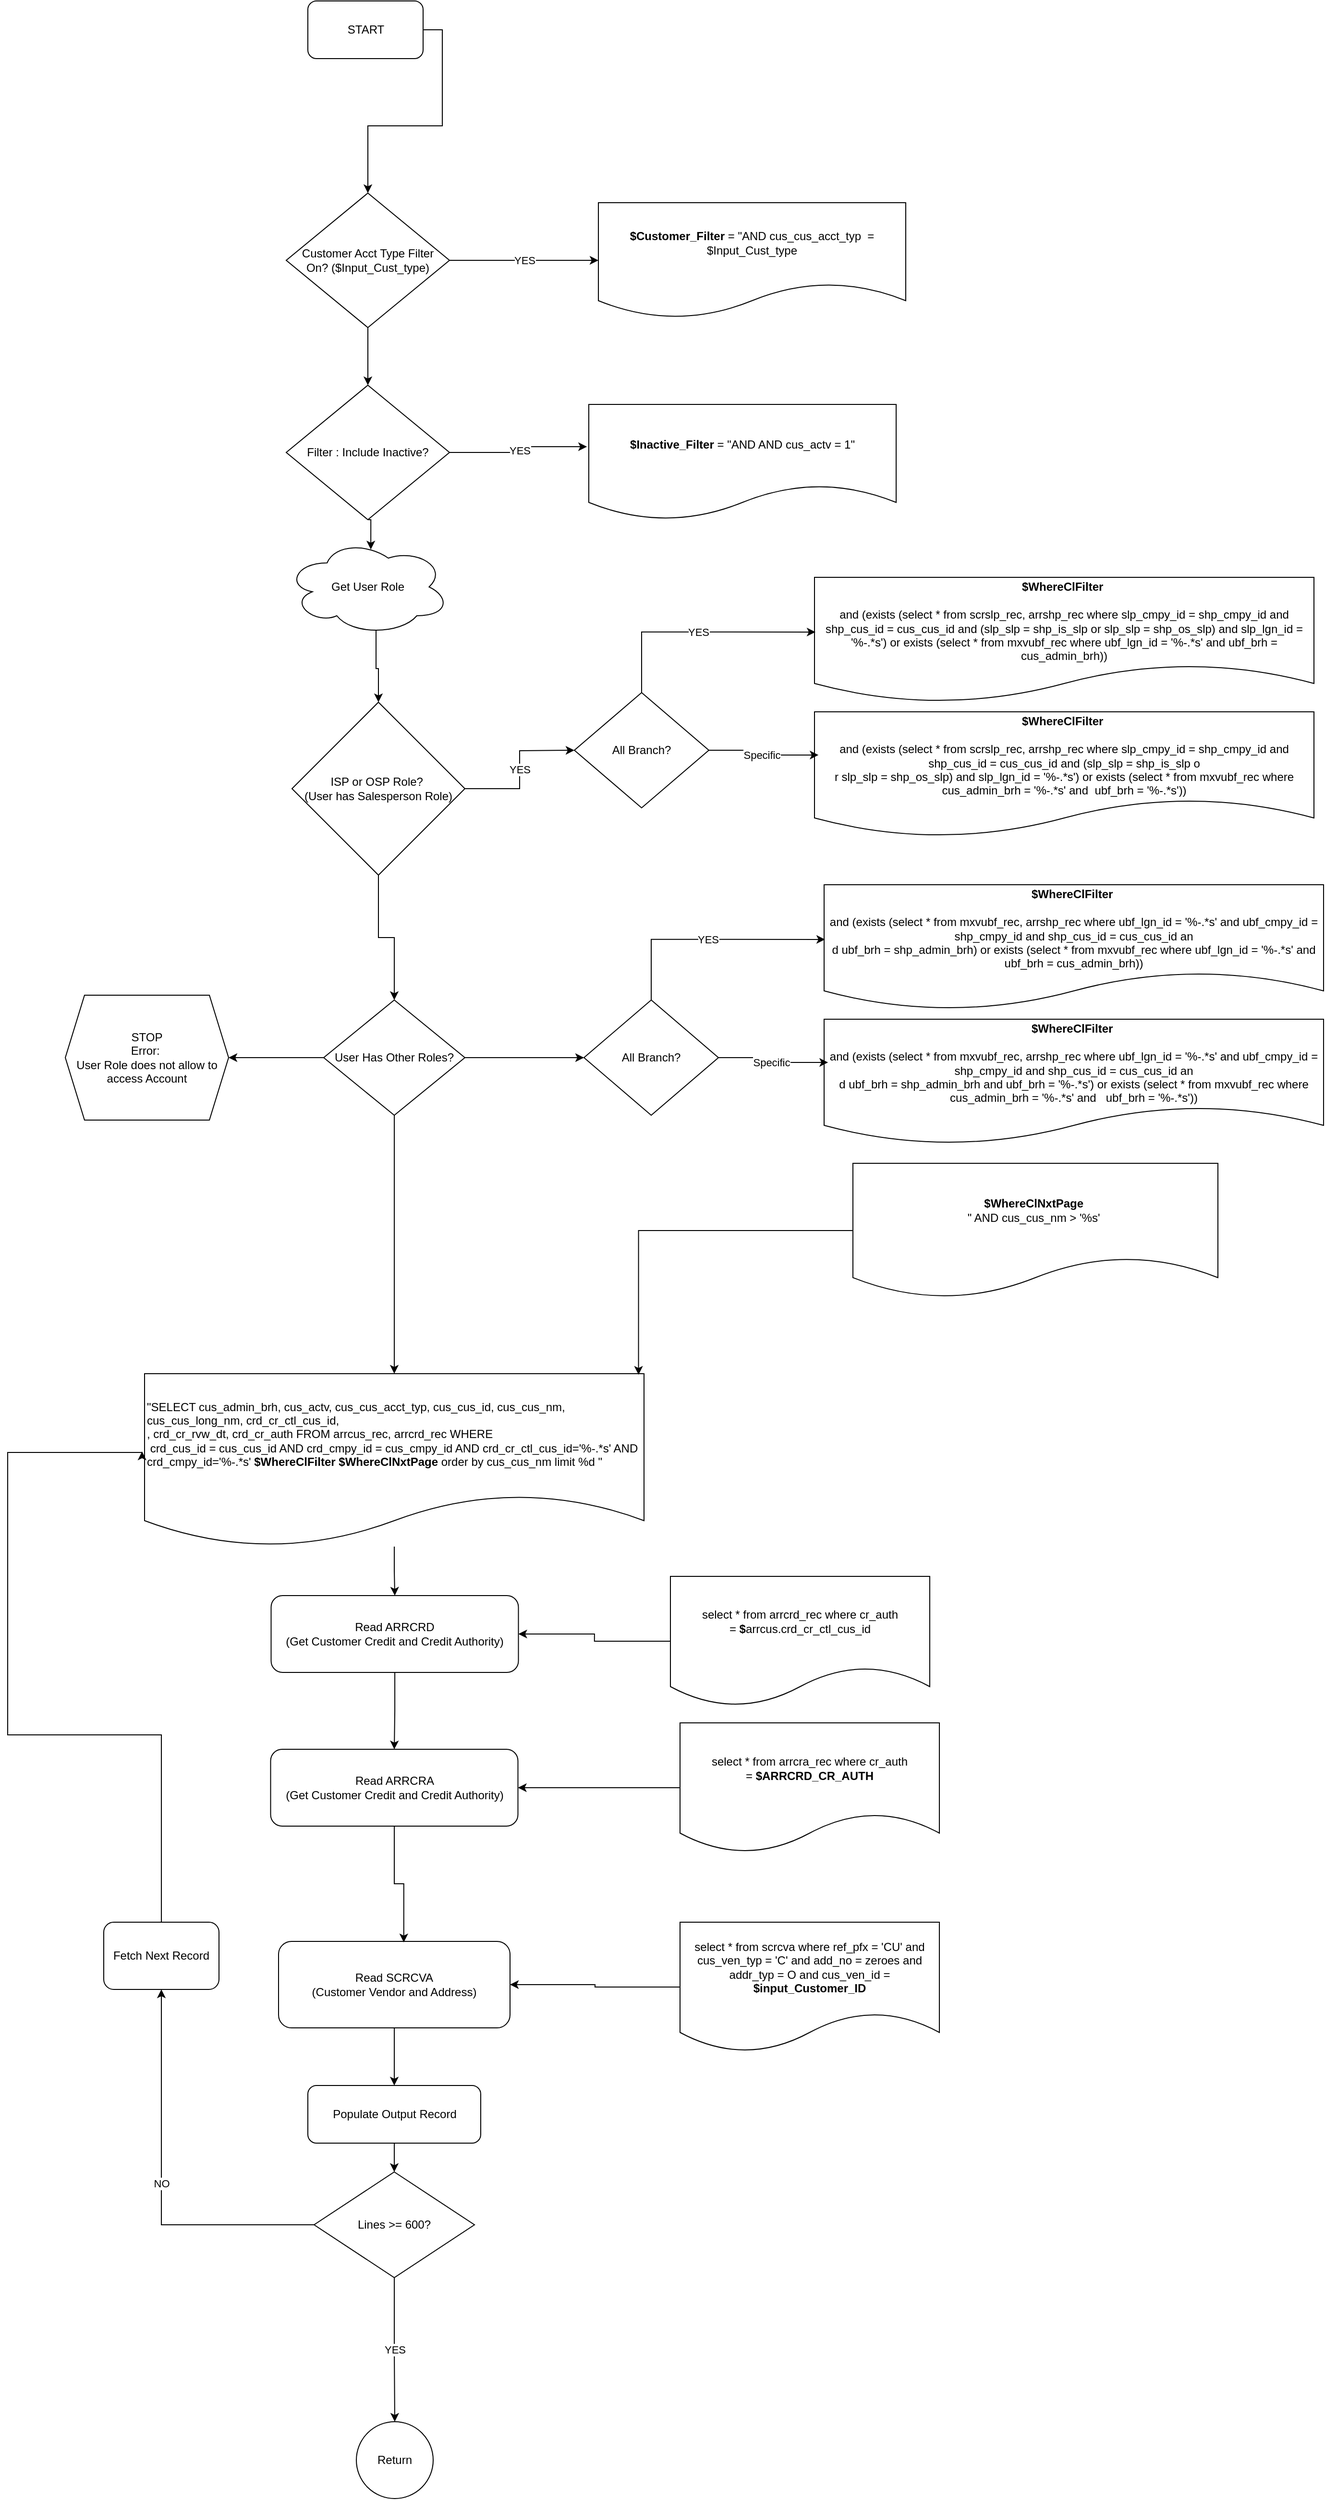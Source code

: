 <mxfile version="26.0.5">
  <diagram name="Page-1" id="2q4WQ-y5YPMEOby6-Ocd">
    <mxGraphModel dx="1426" dy="1891" grid="1" gridSize="10" guides="1" tooltips="1" connect="1" arrows="1" fold="1" page="1" pageScale="1" pageWidth="1700" pageHeight="1100" math="0" shadow="0">
      <root>
        <mxCell id="0" />
        <mxCell id="1" parent="0" />
        <mxCell id="PUY2As8JfxjbPaMjvpyU-1" value="START" style="rounded=1;whiteSpace=wrap;html=1;" parent="1" vertex="1">
          <mxGeometry x="382.5" y="-520" width="120" height="60" as="geometry" />
        </mxCell>
        <mxCell id="Df34wnRem0RogNqcHzMV-18" style="edgeStyle=orthogonalEdgeStyle;rounded=0;orthogonalLoop=1;jettySize=auto;html=1;" parent="1" source="PUY2As8JfxjbPaMjvpyU-2" target="TeINZwC1lMt_KERLXiga-9" edge="1">
          <mxGeometry relative="1" as="geometry">
            <mxPoint x="470" y="1180" as="targetPoint" />
          </mxGeometry>
        </mxCell>
        <mxCell id="PUY2As8JfxjbPaMjvpyU-2" value="&lt;div&gt;&quot;SELECT cus_admin_brh, cus_actv, cus_cus_acct_typ, cus_cus_id, cus_cus_nm, cus_cus_long_nm,&amp;nbsp;crd_cr_ctl_cus_id,&amp;nbsp;&lt;/div&gt;&lt;div&gt;, crd_cr_rvw_dt, crd_cr_auth FROM arrcus_rec, arrcrd_rec WHERE&lt;/div&gt;&lt;div&gt;&amp;nbsp;crd_cus_id = cus_cus_id AND crd_cmpy_id = cus_cmpy_id AND crd_cr_ctl_cus_id=&#39;%-.*s&#39; AND crd_cmpy_id=&#39;%-.*s&#39; &lt;b&gt;$WhereClFilter $WhereClNxtPage&amp;nbsp;&lt;/b&gt;order by cus_cus_nm limit %d &quot;&lt;/div&gt;" style="shape=document;html=1;boundedLbl=1;whiteSpace=wrap;align=left;" parent="1" vertex="1">
          <mxGeometry x="212.5" y="909" width="520" height="180" as="geometry" />
        </mxCell>
        <UserObject label="Get User Role" link="https://viewer.diagrams.net/?tags=%7B%7D&amp;lightbox=1&amp;highlight=0000ff&amp;edit=_blank&amp;layers=1&amp;nav=1&amp;title=Get_User_Role.drawio#Uhttps%3A%2F%2Fraw.githubusercontent.com%2Feme-invera%2FCustomer_Maintenance%2Fmain%2FGet_User_Role.drawio" id="PUY2As8JfxjbPaMjvpyU-6">
          <mxCell style="ellipse;shape=cloud;whiteSpace=wrap;html=1;" parent="1" vertex="1">
            <mxGeometry x="360" y="40" width="170" height="100" as="geometry" />
          </mxCell>
        </UserObject>
        <mxCell id="PUY2As8JfxjbPaMjvpyU-7" value="&lt;div&gt;&lt;b style=&quot;color: light-dark(rgb(0, 0, 0), rgb(255, 255, 255)); background-color: transparent; text-align: left;&quot;&gt;$WhereClFilter&lt;/b&gt;&amp;nbsp;&lt;br&gt;&lt;br&gt;and (exists (select * from scrslp_rec, arrshp_rec where slp_cmpy_id = shp_cmpy_id and shp_cus_id = cus_cus_id and (slp_slp = shp_is_slp o&lt;span style=&quot;text-align: left; background-color: transparent; color: light-dark(rgb(0, 0, 0), rgb(255, 255, 255));&quot;&gt;r slp_slp = shp_os_slp) and slp_lgn_id = &#39;%-.*s&#39;) or exists (select * from mxvubf_rec where ubf_lgn_id = &#39;%-.*s&#39; and ubf_brh = cus_admin_brh))&lt;/span&gt;&lt;/div&gt;" style="shape=document;whiteSpace=wrap;html=1;boundedLbl=1;" parent="1" vertex="1">
          <mxGeometry x="910" y="80" width="520" height="130" as="geometry" />
        </mxCell>
        <mxCell id="PUY2As8JfxjbPaMjvpyU-10" value="YES" style="edgeStyle=orthogonalEdgeStyle;rounded=0;orthogonalLoop=1;jettySize=auto;html=1;exitX=1;exitY=0.5;exitDx=0;exitDy=0;" parent="1" source="PUY2As8JfxjbPaMjvpyU-9" edge="1">
          <mxGeometry relative="1" as="geometry">
            <mxPoint x="660" y="260" as="targetPoint" />
          </mxGeometry>
        </mxCell>
        <mxCell id="PUY2As8JfxjbPaMjvpyU-15" style="edgeStyle=orthogonalEdgeStyle;rounded=0;orthogonalLoop=1;jettySize=auto;html=1;exitX=0.5;exitY=1;exitDx=0;exitDy=0;" parent="1" source="PUY2As8JfxjbPaMjvpyU-9" target="PUY2As8JfxjbPaMjvpyU-14" edge="1">
          <mxGeometry relative="1" as="geometry" />
        </mxCell>
        <mxCell id="PUY2As8JfxjbPaMjvpyU-9" value="ISP or OSP Role?&amp;nbsp;&lt;br&gt;(User has Salesperson Role)" style="rhombus;whiteSpace=wrap;html=1;" parent="1" vertex="1">
          <mxGeometry x="366" y="210" width="180" height="180" as="geometry" />
        </mxCell>
        <mxCell id="PUY2As8JfxjbPaMjvpyU-12" style="edgeStyle=orthogonalEdgeStyle;rounded=0;orthogonalLoop=1;jettySize=auto;html=1;exitX=0.55;exitY=0.95;exitDx=0;exitDy=0;exitPerimeter=0;entryX=0.5;entryY=0;entryDx=0;entryDy=0;" parent="1" source="PUY2As8JfxjbPaMjvpyU-6" target="PUY2As8JfxjbPaMjvpyU-9" edge="1">
          <mxGeometry relative="1" as="geometry" />
        </mxCell>
        <mxCell id="PUY2As8JfxjbPaMjvpyU-13" style="edgeStyle=orthogonalEdgeStyle;rounded=0;orthogonalLoop=1;jettySize=auto;html=1;exitX=1;exitY=0.5;exitDx=0;exitDy=0;entryX=0.5;entryY=0;entryDx=0;entryDy=0;" parent="1" source="PUY2As8JfxjbPaMjvpyU-1" target="BTJmR8UxW75MktDsOf8_-3" edge="1">
          <mxGeometry relative="1" as="geometry" />
        </mxCell>
        <mxCell id="PUY2As8JfxjbPaMjvpyU-21" value="" style="edgeStyle=orthogonalEdgeStyle;rounded=0;orthogonalLoop=1;jettySize=auto;html=1;" parent="1" source="PUY2As8JfxjbPaMjvpyU-14" target="PUY2As8JfxjbPaMjvpyU-20" edge="1">
          <mxGeometry relative="1" as="geometry" />
        </mxCell>
        <mxCell id="PUY2As8JfxjbPaMjvpyU-27" value="" style="edgeStyle=orthogonalEdgeStyle;rounded=0;orthogonalLoop=1;jettySize=auto;html=1;" parent="1" source="PUY2As8JfxjbPaMjvpyU-14" target="PUY2As8JfxjbPaMjvpyU-24" edge="1">
          <mxGeometry relative="1" as="geometry" />
        </mxCell>
        <mxCell id="PUY2As8JfxjbPaMjvpyU-28" style="edgeStyle=orthogonalEdgeStyle;rounded=0;orthogonalLoop=1;jettySize=auto;html=1;exitX=0.5;exitY=1;exitDx=0;exitDy=0;" parent="1" source="PUY2As8JfxjbPaMjvpyU-14" target="PUY2As8JfxjbPaMjvpyU-2" edge="1">
          <mxGeometry relative="1" as="geometry" />
        </mxCell>
        <mxCell id="PUY2As8JfxjbPaMjvpyU-14" value="User Has Other Roles?" style="rhombus;whiteSpace=wrap;html=1;" parent="1" vertex="1">
          <mxGeometry x="399" y="520" width="147" height="120" as="geometry" />
        </mxCell>
        <mxCell id="PUY2As8JfxjbPaMjvpyU-16" value="&lt;div&gt;&lt;b style=&quot;color: light-dark(rgb(0, 0, 0), rgb(255, 255, 255)); background-color: transparent; text-align: left;&quot;&gt;$WhereClFilter&lt;/b&gt;&amp;nbsp;&lt;br&gt;&lt;br&gt;and (exists (select * from scrslp_rec, arrshp_rec where slp_cmpy_id = shp_cmpy_id and shp_cus_id = cus_cus_id and (slp_slp = shp_is_slp o&lt;/div&gt;&lt;div&gt;r slp_slp = shp_os_slp) and slp_lgn_id = &#39;%-.*s&#39;) or exists (select * from mxvubf_rec where cus_admin_brh = &#39;%-.*s&#39; and&amp;nbsp; ubf_brh = &#39;%-.*s&#39;))&lt;/div&gt;" style="shape=document;whiteSpace=wrap;html=1;boundedLbl=1;" parent="1" vertex="1">
          <mxGeometry x="910" y="220" width="520" height="130" as="geometry" />
        </mxCell>
        <mxCell id="PUY2As8JfxjbPaMjvpyU-17" value="All Branch?" style="rhombus;whiteSpace=wrap;html=1;" parent="1" vertex="1">
          <mxGeometry x="660" y="200" width="140" height="120" as="geometry" />
        </mxCell>
        <mxCell id="PUY2As8JfxjbPaMjvpyU-18" value="YES" style="edgeStyle=orthogonalEdgeStyle;rounded=0;orthogonalLoop=1;jettySize=auto;html=1;exitX=0.5;exitY=0;exitDx=0;exitDy=0;entryX=0.002;entryY=0.438;entryDx=0;entryDy=0;entryPerimeter=0;" parent="1" source="PUY2As8JfxjbPaMjvpyU-17" target="PUY2As8JfxjbPaMjvpyU-7" edge="1">
          <mxGeometry relative="1" as="geometry" />
        </mxCell>
        <mxCell id="PUY2As8JfxjbPaMjvpyU-19" value="Specific" style="edgeStyle=orthogonalEdgeStyle;rounded=0;orthogonalLoop=1;jettySize=auto;html=1;exitX=1;exitY=0.5;exitDx=0;exitDy=0;entryX=0.008;entryY=0.346;entryDx=0;entryDy=0;entryPerimeter=0;" parent="1" source="PUY2As8JfxjbPaMjvpyU-17" target="PUY2As8JfxjbPaMjvpyU-16" edge="1">
          <mxGeometry relative="1" as="geometry" />
        </mxCell>
        <mxCell id="PUY2As8JfxjbPaMjvpyU-20" value="STOP &lt;br&gt;Error:&amp;nbsp;&lt;br&gt;User Role does not allow to access Account" style="shape=hexagon;perimeter=hexagonPerimeter2;whiteSpace=wrap;html=1;fixedSize=1;" parent="1" vertex="1">
          <mxGeometry x="130" y="515" width="170" height="130" as="geometry" />
        </mxCell>
        <mxCell id="PUY2As8JfxjbPaMjvpyU-22" value="&lt;div&gt;&lt;b style=&quot;color: light-dark(rgb(0, 0, 0), rgb(255, 255, 255)); background-color: transparent; text-align: left;&quot;&gt;$WhereClFilter&lt;/b&gt;&amp;nbsp;&lt;br&gt;&lt;br&gt;and (exists (select * from mxvubf_rec, arrshp_rec where ubf_lgn_id = &#39;%-.*s&#39; and ubf_cmpy_id = shp_cmpy_id and shp_cus_id = cus_cus_id an&lt;/div&gt;&lt;div&gt;d ubf_brh = shp_admin_brh) or exists (select * from mxvubf_rec where ubf_lgn_id = &#39;%-.*s&#39; and ubf_brh = cus_admin_brh))&lt;/div&gt;" style="shape=document;whiteSpace=wrap;html=1;boundedLbl=1;" parent="1" vertex="1">
          <mxGeometry x="920" y="400" width="520" height="130" as="geometry" />
        </mxCell>
        <mxCell id="PUY2As8JfxjbPaMjvpyU-23" value="&lt;div&gt;&lt;b style=&quot;background-color: transparent; color: light-dark(rgb(0, 0, 0), rgb(255, 255, 255)); text-align: left;&quot;&gt;$WhereClFilter&lt;/b&gt;&amp;nbsp;&lt;br&gt;&lt;br&gt;and (exists (select * from mxvubf_rec, arrshp_rec where ubf_lgn_id = &#39;%-.*s&#39; and ubf_cmpy_id = shp_cmpy_id and shp_cus_id = cus_cus_id an&lt;/div&gt;&lt;div&gt;d ubf_brh = shp_admin_brh and ubf_brh = &#39;%-.*s&#39;) or exists (select * from mxvubf_rec where cus_admin_brh = &#39;%-.*s&#39; and&amp;nbsp; &amp;nbsp;ubf_brh = &#39;%-.*s&#39;))&lt;/div&gt;" style="shape=document;whiteSpace=wrap;html=1;boundedLbl=1;" parent="1" vertex="1">
          <mxGeometry x="920" y="540" width="520" height="130" as="geometry" />
        </mxCell>
        <mxCell id="PUY2As8JfxjbPaMjvpyU-24" value="All Branch?" style="rhombus;whiteSpace=wrap;html=1;" parent="1" vertex="1">
          <mxGeometry x="670" y="520" width="140" height="120" as="geometry" />
        </mxCell>
        <mxCell id="PUY2As8JfxjbPaMjvpyU-25" value="YES" style="edgeStyle=orthogonalEdgeStyle;rounded=0;orthogonalLoop=1;jettySize=auto;html=1;exitX=0.5;exitY=0;exitDx=0;exitDy=0;entryX=0.002;entryY=0.438;entryDx=0;entryDy=0;entryPerimeter=0;" parent="1" source="PUY2As8JfxjbPaMjvpyU-24" target="PUY2As8JfxjbPaMjvpyU-22" edge="1">
          <mxGeometry relative="1" as="geometry" />
        </mxCell>
        <mxCell id="PUY2As8JfxjbPaMjvpyU-26" value="Specific" style="edgeStyle=orthogonalEdgeStyle;rounded=0;orthogonalLoop=1;jettySize=auto;html=1;exitX=1;exitY=0.5;exitDx=0;exitDy=0;entryX=0.008;entryY=0.346;entryDx=0;entryDy=0;entryPerimeter=0;" parent="1" source="PUY2As8JfxjbPaMjvpyU-24" target="PUY2As8JfxjbPaMjvpyU-23" edge="1">
          <mxGeometry relative="1" as="geometry" />
        </mxCell>
        <mxCell id="PUY2As8JfxjbPaMjvpyU-29" value="&lt;b&gt;$&lt;/b&gt;&lt;b style=&quot;text-align: left;&quot;&gt;WhereClNxtPage&amp;nbsp;&lt;br&gt;&lt;/b&gt;&quot; AND cus_cus_nm &amp;gt; &#39;%s&#39;&amp;nbsp;" style="shape=document;whiteSpace=wrap;html=1;boundedLbl=1;" parent="1" vertex="1">
          <mxGeometry x="950" y="690" width="380" height="140" as="geometry" />
        </mxCell>
        <mxCell id="PUY2As8JfxjbPaMjvpyU-30" style="edgeStyle=orthogonalEdgeStyle;rounded=0;orthogonalLoop=1;jettySize=auto;html=1;exitX=0;exitY=0.5;exitDx=0;exitDy=0;entryX=0.989;entryY=0.006;entryDx=0;entryDy=0;entryPerimeter=0;" parent="1" source="PUY2As8JfxjbPaMjvpyU-29" target="PUY2As8JfxjbPaMjvpyU-2" edge="1">
          <mxGeometry relative="1" as="geometry" />
        </mxCell>
        <mxCell id="Df34wnRem0RogNqcHzMV-7" style="edgeStyle=orthogonalEdgeStyle;rounded=0;orthogonalLoop=1;jettySize=auto;html=1;exitX=0.5;exitY=1;exitDx=0;exitDy=0;" parent="1" source="TeINZwC1lMt_KERLXiga-3" target="Df34wnRem0RogNqcHzMV-16" edge="1">
          <mxGeometry relative="1" as="geometry">
            <mxPoint x="473" y="1580" as="targetPoint" />
            <mxPoint x="472.5" y="1470" as="sourcePoint" />
          </mxGeometry>
        </mxCell>
        <mxCell id="Df34wnRem0RogNqcHzMV-11" value="NO" style="edgeStyle=orthogonalEdgeStyle;rounded=0;orthogonalLoop=1;jettySize=auto;html=1;exitX=0;exitY=0.5;exitDx=0;exitDy=0;entryX=0.5;entryY=1;entryDx=0;entryDy=0;" parent="1" source="Df34wnRem0RogNqcHzMV-13" target="Df34wnRem0RogNqcHzMV-14" edge="1">
          <mxGeometry relative="1" as="geometry" />
        </mxCell>
        <mxCell id="Df34wnRem0RogNqcHzMV-12" value="YES" style="edgeStyle=orthogonalEdgeStyle;rounded=0;orthogonalLoop=1;jettySize=auto;html=1;exitX=0.5;exitY=1;exitDx=0;exitDy=0;" parent="1" source="Df34wnRem0RogNqcHzMV-13" target="Df34wnRem0RogNqcHzMV-17" edge="1">
          <mxGeometry relative="1" as="geometry" />
        </mxCell>
        <mxCell id="Df34wnRem0RogNqcHzMV-13" value="Lines &amp;gt;= 600?" style="rhombus;whiteSpace=wrap;html=1;" parent="1" vertex="1">
          <mxGeometry x="389" y="1740" width="167" height="110" as="geometry" />
        </mxCell>
        <mxCell id="Df34wnRem0RogNqcHzMV-20" value="" style="edgeStyle=orthogonalEdgeStyle;rounded=0;orthogonalLoop=1;jettySize=auto;html=1;entryX=-0.005;entryY=0.45;entryDx=0;entryDy=0;entryPerimeter=0;" parent="1" source="Df34wnRem0RogNqcHzMV-14" target="PUY2As8JfxjbPaMjvpyU-2" edge="1">
          <mxGeometry relative="1" as="geometry">
            <mxPoint x="230" y="1400" as="targetPoint" />
            <Array as="points">
              <mxPoint x="230" y="1285" />
              <mxPoint x="70" y="1285" />
              <mxPoint x="70" y="991" />
            </Array>
          </mxGeometry>
        </mxCell>
        <mxCell id="Df34wnRem0RogNqcHzMV-14" value="Fetch Next Record" style="rounded=1;whiteSpace=wrap;html=1;" parent="1" vertex="1">
          <mxGeometry x="170" y="1480" width="120" height="70" as="geometry" />
        </mxCell>
        <mxCell id="Df34wnRem0RogNqcHzMV-15" style="edgeStyle=orthogonalEdgeStyle;rounded=0;orthogonalLoop=1;jettySize=auto;html=1;" parent="1" source="Df34wnRem0RogNqcHzMV-16" target="Df34wnRem0RogNqcHzMV-13" edge="1">
          <mxGeometry relative="1" as="geometry" />
        </mxCell>
        <mxCell id="Df34wnRem0RogNqcHzMV-16" value="Populate Output Record" style="rounded=1;whiteSpace=wrap;html=1;" parent="1" vertex="1">
          <mxGeometry x="382.5" y="1650" width="180" height="60" as="geometry" />
        </mxCell>
        <mxCell id="Df34wnRem0RogNqcHzMV-17" value="Return" style="ellipse;whiteSpace=wrap;html=1;aspect=fixed;" parent="1" vertex="1">
          <mxGeometry x="433" y="2000" width="80" height="80" as="geometry" />
        </mxCell>
        <mxCell id="TeINZwC1lMt_KERLXiga-2" value="&lt;div&gt;Read ARRCRA&lt;/div&gt;(Get Customer Credit and Credit Authority)" style="rounded=1;whiteSpace=wrap;html=1;" parent="1" vertex="1">
          <mxGeometry x="343.75" y="1300" width="257.5" height="80" as="geometry" />
        </mxCell>
        <mxCell id="TeINZwC1lMt_KERLXiga-3" value="Read SCRCVA&lt;br&gt;(Customer Vendor and Address)" style="rounded=1;whiteSpace=wrap;html=1;" parent="1" vertex="1">
          <mxGeometry x="352" y="1500" width="241" height="90" as="geometry" />
        </mxCell>
        <mxCell id="TeINZwC1lMt_KERLXiga-4" style="edgeStyle=orthogonalEdgeStyle;rounded=0;orthogonalLoop=1;jettySize=auto;html=1;entryX=1;entryY=0.5;entryDx=0;entryDy=0;" parent="1" source="TeINZwC1lMt_KERLXiga-5" target="TeINZwC1lMt_KERLXiga-3" edge="1">
          <mxGeometry relative="1" as="geometry" />
        </mxCell>
        <mxCell id="TeINZwC1lMt_KERLXiga-5" value="select * from scrcva where&amp;nbsp;ref_pfx = &#39;CU&#39; and cus_ven_typ = &#39;C&#39; and add_no = zeroes and addr_typ = O and cus_ven_id = &lt;b&gt;$input_Customer_ID&lt;/b&gt;" style="shape=document;whiteSpace=wrap;html=1;boundedLbl=1;" parent="1" vertex="1">
          <mxGeometry x="770" y="1480" width="270" height="135" as="geometry" />
        </mxCell>
        <mxCell id="TeINZwC1lMt_KERLXiga-6" style="edgeStyle=orthogonalEdgeStyle;rounded=0;orthogonalLoop=1;jettySize=auto;html=1;" parent="1" source="TeINZwC1lMt_KERLXiga-7" target="TeINZwC1lMt_KERLXiga-2" edge="1">
          <mxGeometry relative="1" as="geometry" />
        </mxCell>
        <mxCell id="TeINZwC1lMt_KERLXiga-7" value="select * from arrcra_rec where cr_auth =&amp;nbsp;&lt;b&gt;$ARRCRD_CR_AUTH&lt;/b&gt;" style="shape=document;whiteSpace=wrap;html=1;boundedLbl=1;" parent="1" vertex="1">
          <mxGeometry x="770" y="1272.5" width="270" height="135" as="geometry" />
        </mxCell>
        <mxCell id="TeINZwC1lMt_KERLXiga-8" style="edgeStyle=orthogonalEdgeStyle;rounded=0;orthogonalLoop=1;jettySize=auto;html=1;exitX=0.5;exitY=1;exitDx=0;exitDy=0;entryX=0.541;entryY=0.011;entryDx=0;entryDy=0;entryPerimeter=0;" parent="1" source="TeINZwC1lMt_KERLXiga-2" target="TeINZwC1lMt_KERLXiga-3" edge="1">
          <mxGeometry relative="1" as="geometry" />
        </mxCell>
        <mxCell id="TeINZwC1lMt_KERLXiga-11" style="edgeStyle=orthogonalEdgeStyle;rounded=0;orthogonalLoop=1;jettySize=auto;html=1;entryX=0.5;entryY=0;entryDx=0;entryDy=0;" parent="1" source="TeINZwC1lMt_KERLXiga-9" target="TeINZwC1lMt_KERLXiga-2" edge="1">
          <mxGeometry relative="1" as="geometry" />
        </mxCell>
        <mxCell id="TeINZwC1lMt_KERLXiga-9" value="&lt;div&gt;Read ARRCRD&lt;/div&gt;(Get Customer Credit and Credit Authority)" style="rounded=1;whiteSpace=wrap;html=1;" parent="1" vertex="1">
          <mxGeometry x="344.25" y="1140" width="257.5" height="80" as="geometry" />
        </mxCell>
        <mxCell id="TeINZwC1lMt_KERLXiga-10" style="edgeStyle=orthogonalEdgeStyle;rounded=0;orthogonalLoop=1;jettySize=auto;html=1;" parent="1" source="TeINZwC1lMt_KERLXiga-12" target="TeINZwC1lMt_KERLXiga-9" edge="1">
          <mxGeometry relative="1" as="geometry">
            <mxPoint x="920" y="1180" as="sourcePoint" />
          </mxGeometry>
        </mxCell>
        <mxCell id="TeINZwC1lMt_KERLXiga-12" value="&lt;div style=&quot;&quot;&gt;&lt;span style=&quot;background-color: transparent; color: light-dark(rgb(0, 0, 0), rgb(255, 255, 255));&quot;&gt;select * from arrcrd_rec where cr_auth =&amp;nbsp;&lt;/span&gt;&lt;b style=&quot;background-color: transparent; color: light-dark(rgb(0, 0, 0), rgb(255, 255, 255));&quot;&gt;$&lt;/b&gt;&lt;span style=&quot;background-color: transparent; color: light-dark(rgb(0, 0, 0), rgb(255, 255, 255));&quot;&gt;arrcus.&lt;/span&gt;&lt;span style=&quot;background-color: transparent;&quot;&gt;crd_cr_ctl_cus_id&lt;/span&gt;&lt;/div&gt;" style="shape=document;whiteSpace=wrap;html=1;boundedLbl=1;align=center;" parent="1" vertex="1">
          <mxGeometry x="760" y="1120" width="270" height="135" as="geometry" />
        </mxCell>
        <mxCell id="BTJmR8UxW75MktDsOf8_-1" value="YES" style="edgeStyle=orthogonalEdgeStyle;rounded=0;orthogonalLoop=1;jettySize=auto;html=1;" edge="1" parent="1" source="BTJmR8UxW75MktDsOf8_-3" target="BTJmR8UxW75MktDsOf8_-4">
          <mxGeometry relative="1" as="geometry" />
        </mxCell>
        <mxCell id="BTJmR8UxW75MktDsOf8_-2" style="edgeStyle=orthogonalEdgeStyle;rounded=0;orthogonalLoop=1;jettySize=auto;html=1;exitX=0.5;exitY=1;exitDx=0;exitDy=0;" edge="1" parent="1" source="BTJmR8UxW75MktDsOf8_-3">
          <mxGeometry relative="1" as="geometry">
            <mxPoint x="445" y="-120" as="targetPoint" />
          </mxGeometry>
        </mxCell>
        <mxCell id="BTJmR8UxW75MktDsOf8_-3" value="Customer Acct Type Filter&lt;br&gt;On? ($Input_Cust_type)" style="rhombus;whiteSpace=wrap;html=1;" vertex="1" parent="1">
          <mxGeometry x="360" y="-320" width="170" height="140" as="geometry" />
        </mxCell>
        <mxCell id="BTJmR8UxW75MktDsOf8_-4" value="&lt;b&gt;$Customer_Filter&lt;/b&gt; = &quot;AND cus_cus_acct_typ&amp;nbsp; = $Input_Cust_type" style="shape=document;whiteSpace=wrap;html=1;boundedLbl=1;" vertex="1" parent="1">
          <mxGeometry x="685" y="-310" width="320" height="120" as="geometry" />
        </mxCell>
        <mxCell id="BTJmR8UxW75MktDsOf8_-5" value="Filter : Include Inactive?" style="rhombus;whiteSpace=wrap;html=1;" vertex="1" parent="1">
          <mxGeometry x="360" y="-120" width="170" height="140" as="geometry" />
        </mxCell>
        <mxCell id="BTJmR8UxW75MktDsOf8_-6" value="&lt;b&gt;$Inactive_Filter&lt;/b&gt; = &quot;AND AND cus_actv = 1&quot;" style="shape=document;whiteSpace=wrap;html=1;boundedLbl=1;" vertex="1" parent="1">
          <mxGeometry x="675" y="-100" width="320" height="120" as="geometry" />
        </mxCell>
        <mxCell id="BTJmR8UxW75MktDsOf8_-7" value="YES" style="edgeStyle=orthogonalEdgeStyle;rounded=0;orthogonalLoop=1;jettySize=auto;html=1;entryX=-0.006;entryY=0.367;entryDx=0;entryDy=0;entryPerimeter=0;" edge="1" parent="1" source="BTJmR8UxW75MktDsOf8_-5" target="BTJmR8UxW75MktDsOf8_-6">
          <mxGeometry relative="1" as="geometry" />
        </mxCell>
        <mxCell id="BTJmR8UxW75MktDsOf8_-8" style="edgeStyle=orthogonalEdgeStyle;rounded=0;orthogonalLoop=1;jettySize=auto;html=1;exitX=0.5;exitY=1;exitDx=0;exitDy=0;entryX=0.518;entryY=0.11;entryDx=0;entryDy=0;entryPerimeter=0;" edge="1" parent="1" source="BTJmR8UxW75MktDsOf8_-5" target="PUY2As8JfxjbPaMjvpyU-6">
          <mxGeometry relative="1" as="geometry" />
        </mxCell>
      </root>
    </mxGraphModel>
  </diagram>
</mxfile>
